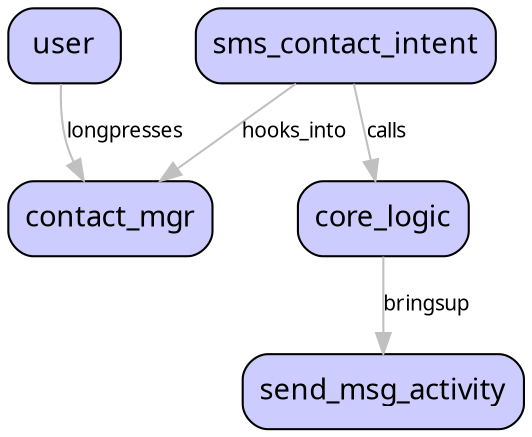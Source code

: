 
digraph G{
        node[shape=box style="rounded,filled" fontname=Sans fillcolor="#ccccff"]  //i'm terrible partial to to perrywinkle blue ;)
        //compound=true
        //rankdir=LR
        //outputMode=nodesfirst
        
    user -> contact_mgr [label="longpresses",color=gray, fontname=Sans fontsize="10"]
      
    sms_contact_intent -> contact_mgr [label="hooks_into",color=gray, fontname=Sans fontsize="10"]
      
    sms_contact_intent -> core_logic [label="calls",color=gray, fontname=Sans fontsize="10"]
      
    core_logic -> send_msg_activity [label="bringsup",color=gray, fontname=Sans fontsize="10"]
      
}
